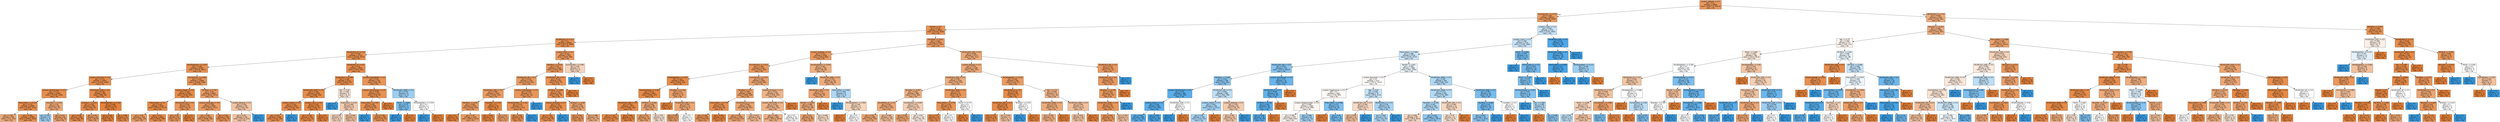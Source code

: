 digraph Tree {
node [shape=box, style="filled", color="black", fontname="helvetica"] ;
edge [fontname="helvetica"] ;
0 [label="Location_Walpole <= 0.5\ngini = 0.27\nsamples = 39896\nvalue = [33477.0, 6419.0]\nclass = No", fillcolor="#ea995f"] ;
1 [label="Humidity3pm <= 0.775\ngini = 0.265\nsamples = 38333\nvalue = [32295, 6038]\nclass = No", fillcolor="#ea995e"] ;
0 -> 1 [labeldistance=2.5, labelangle=45, headlabel="True"] ;
2 [label="Rainfall <= 0.0\ngini = 0.218\nsamples = 35581\nvalue = [31145, 4436]\nclass = No", fillcolor="#e99355"] ;
1 -> 2 ;
3 [label="WindDir3pm_N <= 0.5\ngini = 0.2\nsamples = 29042\nvalue = [25773, 3269]\nclass = No", fillcolor="#e89152"] ;
2 -> 3 ;
4 [label="WindDir3pm_W <= 0.5\ngini = 0.195\nsamples = 27121\nvalue = [24148, 2973]\nclass = No", fillcolor="#e89151"] ;
3 -> 4 ;
5 [label="WindSpeed3pm <= 0.207\ngini = 0.198\nsamples = 25287\nvalue = [22475, 2812]\nclass = No", fillcolor="#e89152"] ;
4 -> 5 ;
6 [label="Location_Richmond <= 0.5\ngini = 0.173\nsamples = 13621\nvalue = [12315, 1306]\nclass = No", fillcolor="#e88e4e"] ;
5 -> 6 ;
7 [label="Location_NorfolkIsland <= 0.5\ngini = 0.175\nsamples = 12967\nvalue = [11709, 1258]\nclass = No", fillcolor="#e88f4e"] ;
6 -> 7 ;
8 [label="Pressure3pm <= 0.514\ngini = 0.174\nsamples = 12899\nvalue = [11657, 1242]\nclass = No", fillcolor="#e88e4e"] ;
7 -> 8 ;
9 [label="gini = 0.363\nsamples = 935\nvalue = [712, 223]\nclass = No", fillcolor="#eda877"] ;
8 -> 9 ;
10 [label="gini = 0.156\nsamples = 11964\nvalue = [10945, 1019]\nclass = No", fillcolor="#e78d4b"] ;
8 -> 10 ;
11 [label="Cloud3pm <= 0.278\ngini = 0.36\nsamples = 68\nvalue = [52, 16]\nclass = No", fillcolor="#eda876"] ;
7 -> 11 ;
12 [label="gini = 0.444\nsamples = 6\nvalue = [2, 4]\nclass = Yes", fillcolor="#9ccef2"] ;
11 -> 12 ;
13 [label="gini = 0.312\nsamples = 62\nvalue = [50, 12]\nclass = No", fillcolor="#eb9f69"] ;
11 -> 13 ;
14 [label="WindGustDir_ENE <= 0.5\ngini = 0.136\nsamples = 654\nvalue = [606, 48]\nclass = No", fillcolor="#e78b49"] ;
6 -> 14 ;
15 [label="Cloud3pm <= 0.611\ngini = 0.153\nsamples = 550\nvalue = [504, 46]\nclass = No", fillcolor="#e78c4b"] ;
14 -> 15 ;
16 [label="gini = 0.139\nsamples = 504\nvalue = [466, 38]\nclass = No", fillcolor="#e78b49"] ;
15 -> 16 ;
17 [label="gini = 0.287\nsamples = 46\nvalue = [38, 8]\nclass = No", fillcolor="#ea9c63"] ;
15 -> 17 ;
18 [label="WindSpeed3pm <= 0.161\ngini = 0.038\nsamples = 104\nvalue = [102, 2]\nclass = No", fillcolor="#e6833d"] ;
14 -> 18 ;
19 [label="gini = 0.024\nsamples = 84\nvalue = [83, 1]\nclass = No", fillcolor="#e5833b"] ;
18 -> 19 ;
20 [label="gini = 0.095\nsamples = 20\nvalue = [19, 1]\nclass = No", fillcolor="#e68843"] ;
18 -> 20 ;
21 [label="Humidity3pm <= 0.495\ngini = 0.225\nsamples = 11666\nvalue = [10160, 1506]\nclass = No", fillcolor="#e99456"] ;
5 -> 21 ;
22 [label="Location_Hobart <= 0.5\ngini = 0.144\nsamples = 5581\nvalue = [5146, 435]\nclass = No", fillcolor="#e78c4a"] ;
21 -> 22 ;
23 [label="Pressure3pm <= 0.5\ngini = 0.143\nsamples = 5528\nvalue = [5101.0, 427.0]\nclass = No", fillcolor="#e78c4a"] ;
22 -> 23 ;
24 [label="gini = 0.29\nsamples = 726\nvalue = [598, 128]\nclass = No", fillcolor="#eb9c63"] ;
23 -> 24 ;
25 [label="gini = 0.117\nsamples = 4802\nvalue = [4503, 299]\nclass = No", fillcolor="#e78946"] ;
23 -> 25 ;
26 [label="WindGustDir_NE <= 0.5\ngini = 0.256\nsamples = 53\nvalue = [45, 8]\nclass = No", fillcolor="#ea975c"] ;
22 -> 26 ;
27 [label="gini = 0.26\nsamples = 52\nvalue = [44, 8]\nclass = No", fillcolor="#ea985d"] ;
26 -> 27 ;
28 [label="gini = 0.0\nsamples = 1\nvalue = [1, 0]\nclass = No", fillcolor="#e58139"] ;
26 -> 28 ;
29 [label="MinTemp <= 0.758\ngini = 0.29\nsamples = 6085\nvalue = [5014, 1071]\nclass = No", fillcolor="#eb9c63"] ;
21 -> 29 ;
30 [label="Location_GoldCoast <= 0.5\ngini = 0.284\nsamples = 5930\nvalue = [4913, 1017]\nclass = No", fillcolor="#ea9b62"] ;
29 -> 30 ;
31 [label="gini = 0.295\nsamples = 5224\nvalue = [4286, 938]\nclass = No", fillcolor="#eb9d64"] ;
30 -> 31 ;
32 [label="gini = 0.199\nsamples = 706\nvalue = [627, 79]\nclass = No", fillcolor="#e89152"] ;
30 -> 32 ;
33 [label="Location_Ballarat <= 0.5\ngini = 0.454\nsamples = 155\nvalue = [101, 54]\nclass = No", fillcolor="#f3c4a3"] ;
29 -> 33 ;
34 [label="gini = 0.451\nsamples = 154\nvalue = [101.0, 53.0]\nclass = No", fillcolor="#f3c3a1"] ;
33 -> 34 ;
35 [label="gini = 0.0\nsamples = 1\nvalue = [0, 1]\nclass = Yes", fillcolor="#399de5"] ;
33 -> 35 ;
36 [label="WindDir9am_N <= 0.5\ngini = 0.16\nsamples = 1834\nvalue = [1673, 161]\nclass = No", fillcolor="#e88d4c"] ;
4 -> 36 ;
37 [label="Evaporation <= 0.049\ngini = 0.148\nsamples = 1515\nvalue = [1393, 122]\nclass = No", fillcolor="#e78c4a"] ;
36 -> 37 ;
38 [label="WindGustDir_WSW <= 0.5\ngini = 0.144\nsamples = 1506\nvalue = [1388, 118]\nclass = No", fillcolor="#e78c4a"] ;
37 -> 38 ;
39 [label="Location_Hobart <= 0.5\ngini = 0.152\nsamples = 1267\nvalue = [1162, 105]\nclass = No", fillcolor="#e78c4b"] ;
38 -> 39 ;
40 [label="gini = 0.151\nsamples = 1266\nvalue = [1162, 104]\nclass = No", fillcolor="#e78c4b"] ;
39 -> 40 ;
41 [label="gini = 0.0\nsamples = 1\nvalue = [0, 1]\nclass = Yes", fillcolor="#399de5"] ;
39 -> 41 ;
42 [label="Location_Uluru <= 0.5\ngini = 0.103\nsamples = 239\nvalue = [226, 13]\nclass = No", fillcolor="#e68844"] ;
38 -> 42 ;
43 [label="gini = 0.105\nsamples = 235\nvalue = [222, 13]\nclass = No", fillcolor="#e78845"] ;
42 -> 43 ;
44 [label="gini = 0.0\nsamples = 4\nvalue = [4, 0]\nclass = No", fillcolor="#e58139"] ;
42 -> 44 ;
45 [label="Year <= 0.05\ngini = 0.494\nsamples = 9\nvalue = [5, 4]\nclass = No", fillcolor="#fae6d7"] ;
37 -> 45 ;
46 [label="gini = 0.0\nsamples = 1\nvalue = [0, 1]\nclass = Yes", fillcolor="#399de5"] ;
45 -> 46 ;
47 [label="Evaporation <= 0.05\ngini = 0.469\nsamples = 8\nvalue = [5, 3]\nclass = No", fillcolor="#f5cdb0"] ;
45 -> 47 ;
48 [label="gini = 0.48\nsamples = 5\nvalue = [3, 2]\nclass = No", fillcolor="#f6d5bd"] ;
47 -> 48 ;
49 [label="gini = 0.444\nsamples = 3\nvalue = [2, 1]\nclass = No", fillcolor="#f2c09c"] ;
47 -> 49 ;
50 [label="Location_PearceRAAF <= 0.5\ngini = 0.215\nsamples = 319\nvalue = [280, 39]\nclass = No", fillcolor="#e99355"] ;
36 -> 50 ;
51 [label="Location_SalmonGums <= 0.5\ngini = 0.199\nsamples = 313\nvalue = [278, 35]\nclass = No", fillcolor="#e89152"] ;
50 -> 51 ;
52 [label="Pressure9am <= 0.367\ngini = 0.201\nsamples = 309\nvalue = [274, 35]\nclass = No", fillcolor="#e89152"] ;
51 -> 52 ;
53 [label="gini = 0.0\nsamples = 1\nvalue = [0, 1]\nclass = Yes", fillcolor="#399de5"] ;
52 -> 53 ;
54 [label="gini = 0.196\nsamples = 308\nvalue = [274, 34]\nclass = No", fillcolor="#e89152"] ;
52 -> 54 ;
55 [label="gini = 0.0\nsamples = 4\nvalue = [4, 0]\nclass = No", fillcolor="#e58139"] ;
51 -> 55 ;
56 [label="WindGustDir_WNW <= 0.5\ngini = 0.444\nsamples = 6\nvalue = [2, 4]\nclass = Yes", fillcolor="#9ccef2"] ;
50 -> 56 ;
57 [label="Month <= 0.864\ngini = 0.375\nsamples = 4\nvalue = [1, 3]\nclass = Yes", fillcolor="#7bbeee"] ;
56 -> 57 ;
58 [label="gini = 0.0\nsamples = 3\nvalue = [0, 3]\nclass = Yes", fillcolor="#399de5"] ;
57 -> 58 ;
59 [label="gini = 0.0\nsamples = 1\nvalue = [1, 0]\nclass = No", fillcolor="#e58139"] ;
57 -> 59 ;
60 [label="WindSpeed3pm <= 0.253\ngini = 0.5\nsamples = 2\nvalue = [1, 1]\nclass = No", fillcolor="#ffffff"] ;
56 -> 60 ;
61 [label="gini = 0.0\nsamples = 1\nvalue = [0, 1]\nclass = Yes", fillcolor="#399de5"] ;
60 -> 61 ;
62 [label="gini = 0.0\nsamples = 1\nvalue = [1, 0]\nclass = No", fillcolor="#e58139"] ;
60 -> 62 ;
63 [label="Location_Perth <= 0.5\ngini = 0.261\nsamples = 1921\nvalue = [1625, 296]\nclass = No", fillcolor="#ea985d"] ;
3 -> 63 ;
64 [label="MaxTemp <= 0.613\ngini = 0.26\nsamples = 1916\nvalue = [1622, 294]\nclass = No", fillcolor="#ea985d"] ;
63 -> 64 ;
65 [label="WindGustDir_NE <= 0.5\ngini = 0.279\nsamples = 1325\nvalue = [1103, 222]\nclass = No", fillcolor="#ea9a61"] ;
64 -> 65 ;
66 [label="WindDir9am_SSE <= 0.5\ngini = 0.281\nsamples = 1253\nvalue = [1041, 212]\nclass = No", fillcolor="#ea9b61"] ;
65 -> 66 ;
67 [label="MaxTemp <= 0.292\ngini = 0.286\nsamples = 1215\nvalue = [1005, 210]\nclass = No", fillcolor="#ea9b62"] ;
66 -> 67 ;
68 [label="gini = 0.0\nsamples = 21\nvalue = [21, 0]\nclass = No", fillcolor="#e58139"] ;
67 -> 68 ;
69 [label="gini = 0.29\nsamples = 1194\nvalue = [984.0, 210.0]\nclass = No", fillcolor="#eb9c63"] ;
67 -> 69 ;
70 [label="Cloud3pm <= 0.722\ngini = 0.1\nsamples = 38\nvalue = [36, 2]\nclass = No", fillcolor="#e68844"] ;
66 -> 70 ;
71 [label="gini = 0.059\nsamples = 33\nvalue = [32, 1]\nclass = No", fillcolor="#e6853f"] ;
70 -> 71 ;
72 [label="gini = 0.32\nsamples = 5\nvalue = [4, 1]\nclass = No", fillcolor="#eca06a"] ;
70 -> 72 ;
73 [label="Location_CoffsHarbour <= 0.5\ngini = 0.239\nsamples = 72\nvalue = [62, 10]\nclass = No", fillcolor="#e99559"] ;
65 -> 73 ;
74 [label="WindSpeed9am <= 0.162\ngini = 0.221\nsamples = 71\nvalue = [62.0, 9.0]\nclass = No", fillcolor="#e99356"] ;
73 -> 74 ;
75 [label="gini = 0.182\nsamples = 69\nvalue = [62, 7]\nclass = No", fillcolor="#e88f4f"] ;
74 -> 75 ;
76 [label="gini = 0.0\nsamples = 2\nvalue = [0, 2]\nclass = Yes", fillcolor="#399de5"] ;
74 -> 76 ;
77 [label="gini = 0.0\nsamples = 1\nvalue = [0, 1]\nclass = Yes", fillcolor="#399de5"] ;
73 -> 77 ;
78 [label="WindDir9am_SW <= 0.5\ngini = 0.214\nsamples = 591\nvalue = [519, 72]\nclass = No", fillcolor="#e99254"] ;
64 -> 78 ;
79 [label="MinTemp <= 0.669\ngini = 0.217\nsamples = 581\nvalue = [509, 72]\nclass = No", fillcolor="#e99355"] ;
78 -> 79 ;
80 [label="Location_Brisbane <= 0.5\ngini = 0.167\nsamples = 436\nvalue = [396, 40]\nclass = No", fillcolor="#e88e4d"] ;
79 -> 80 ;
81 [label="gini = 0.163\nsamples = 435\nvalue = [396, 39]\nclass = No", fillcolor="#e88d4c"] ;
80 -> 81 ;
82 [label="gini = 0.0\nsamples = 1\nvalue = [0, 1]\nclass = Yes", fillcolor="#399de5"] ;
80 -> 82 ;
83 [label="Temp3pm <= 0.68\ngini = 0.344\nsamples = 145\nvalue = [113, 32]\nclass = No", fillcolor="#eca571"] ;
79 -> 83 ;
84 [label="gini = 0.252\nsamples = 54\nvalue = [46, 8]\nclass = No", fillcolor="#ea975b"] ;
83 -> 84 ;
85 [label="gini = 0.388\nsamples = 91\nvalue = [67, 24]\nclass = No", fillcolor="#eeae80"] ;
83 -> 85 ;
86 [label="gini = 0.0\nsamples = 10\nvalue = [10, 0]\nclass = No", fillcolor="#e58139"] ;
78 -> 86 ;
87 [label="Humidity9am <= 0.495\ngini = 0.48\nsamples = 5\nvalue = [3, 2]\nclass = No", fillcolor="#f6d5bd"] ;
63 -> 87 ;
88 [label="gini = 0.0\nsamples = 2\nvalue = [0, 2]\nclass = Yes", fillcolor="#399de5"] ;
87 -> 88 ;
89 [label="gini = 0.0\nsamples = 3\nvalue = [3, 0]\nclass = No", fillcolor="#e58139"] ;
87 -> 89 ;
90 [label="Cloud3pm <= 0.611\ngini = 0.293\nsamples = 6539\nvalue = [5372, 1167]\nclass = No", fillcolor="#eb9c64"] ;
2 -> 90 ;
91 [label="Location_Adelaide <= 0.5\ngini = 0.272\nsamples = 5266\nvalue = [4410, 856]\nclass = No", fillcolor="#ea995f"] ;
90 -> 91 ;
92 [label="Humidity3pm <= 0.515\ngini = 0.269\nsamples = 5131\nvalue = [4311, 820]\nclass = No", fillcolor="#ea995f"] ;
91 -> 92 ;
93 [label="WindSpeed3pm <= 0.437\ngini = 0.142\nsamples = 2076\nvalue = [1916, 160]\nclass = No", fillcolor="#e78c4a"] ;
92 -> 93 ;
94 [label="WindGustSpeed <= 0.403\ngini = 0.141\nsamples = 2061\nvalue = [1904, 157]\nclass = No", fillcolor="#e78b49"] ;
93 -> 94 ;
95 [label="WindDir3pm_SSE <= 0.5\ngini = 0.128\nsamples = 1972\nvalue = [1836, 136]\nclass = No", fillcolor="#e78a48"] ;
94 -> 95 ;
96 [label="gini = 0.134\nsamples = 1843\nvalue = [1710, 133]\nclass = No", fillcolor="#e78b48"] ;
95 -> 96 ;
97 [label="gini = 0.045\nsamples = 129\nvalue = [126, 3]\nclass = No", fillcolor="#e6843e"] ;
95 -> 97 ;
98 [label="MinTemp <= 0.583\ngini = 0.361\nsamples = 89\nvalue = [68, 21]\nclass = No", fillcolor="#eda876"] ;
94 -> 98 ;
99 [label="gini = 0.32\nsamples = 75\nvalue = [60, 15]\nclass = No", fillcolor="#eca06a"] ;
98 -> 99 ;
100 [label="gini = 0.49\nsamples = 14\nvalue = [8, 6]\nclass = No", fillcolor="#f8e0ce"] ;
98 -> 100 ;
101 [label="Cloud3pm <= 0.444\ngini = 0.32\nsamples = 15\nvalue = [12, 3]\nclass = No", fillcolor="#eca06a"] ;
93 -> 101 ;
102 [label="gini = 0.0\nsamples = 2\nvalue = [2, 0]\nclass = No", fillcolor="#e58139"] ;
101 -> 102 ;
103 [label="WindDir3pm_NW <= 0.5\ngini = 0.355\nsamples = 13\nvalue = [10, 3]\nclass = No", fillcolor="#eda774"] ;
101 -> 103 ;
104 [label="gini = 0.298\nsamples = 11\nvalue = [9, 2]\nclass = No", fillcolor="#eb9d65"] ;
103 -> 104 ;
105 [label="gini = 0.5\nsamples = 2\nvalue = [1, 1]\nclass = No", fillcolor="#ffffff"] ;
103 -> 105 ;
106 [label="Humidity3pm <= 0.675\ngini = 0.339\nsamples = 3055\nvalue = [2395, 660]\nclass = No", fillcolor="#eca470"] ;
92 -> 106 ;
107 [label="Temp9am <= 0.4\ngini = 0.309\nsamples = 2286\nvalue = [1850, 436]\nclass = No", fillcolor="#eb9f68"] ;
106 -> 107 ;
108 [label="Pressure9am <= 0.778\ngini = 0.205\nsamples = 726\nvalue = [642, 84]\nclass = No", fillcolor="#e89153"] ;
107 -> 108 ;
109 [label="gini = 0.236\nsamples = 584\nvalue = [504, 80]\nclass = No", fillcolor="#e99558"] ;
108 -> 109 ;
110 [label="gini = 0.055\nsamples = 142\nvalue = [138, 4]\nclass = No", fillcolor="#e6853f"] ;
108 -> 110 ;
111 [label="WindDir9am_N <= 0.5\ngini = 0.349\nsamples = 1560\nvalue = [1208, 352]\nclass = No", fillcolor="#eda673"] ;
107 -> 111 ;
112 [label="gini = 0.331\nsamples = 1308\nvalue = [1034, 274]\nclass = No", fillcolor="#eca26d"] ;
111 -> 112 ;
113 [label="gini = 0.427\nsamples = 252\nvalue = [174, 78]\nclass = No", fillcolor="#f1b992"] ;
111 -> 113 ;
114 [label="Location_Brisbane <= 0.5\ngini = 0.413\nsamples = 769\nvalue = [545, 224]\nclass = No", fillcolor="#f0b58a"] ;
106 -> 114 ;
115 [label="Location_Witchcliffe <= 0.5\ngini = 0.413\nsamples = 768\nvalue = [544, 224]\nclass = No", fillcolor="#f0b58b"] ;
114 -> 115 ;
116 [label="gini = 0.392\nsamples = 690\nvalue = [505.0, 185.0]\nclass = No", fillcolor="#efaf82"] ;
115 -> 116 ;
117 [label="gini = 0.5\nsamples = 78\nvalue = [39, 39]\nclass = No", fillcolor="#ffffff"] ;
115 -> 117 ;
118 [label="gini = 0.0\nsamples = 1\nvalue = [1, 0]\nclass = No", fillcolor="#e58139"] ;
114 -> 118 ;
119 [label="WindSpeed3pm <= 0.034\ngini = 0.391\nsamples = 135\nvalue = [99, 36]\nclass = No", fillcolor="#eeaf81"] ;
91 -> 119 ;
120 [label="gini = 0.0\nsamples = 3\nvalue = [0, 3]\nclass = Yes", fillcolor="#399de5"] ;
119 -> 120 ;
121 [label="WindDir3pm_NNE <= 0.5\ngini = 0.375\nsamples = 132\nvalue = [99, 33]\nclass = No", fillcolor="#eeab7b"] ;
119 -> 121 ;
122 [label="WindDir3pm_SSE <= 0.5\ngini = 0.35\nsamples = 124\nvalue = [96, 28]\nclass = No", fillcolor="#eda673"] ;
121 -> 122 ;
123 [label="Rainfall <= 0.003\ngini = 0.368\nsamples = 115\nvalue = [87, 28]\nclass = No", fillcolor="#edaa79"] ;
122 -> 123 ;
124 [label="gini = 0.33\nsamples = 96\nvalue = [76, 20]\nclass = No", fillcolor="#eca26d"] ;
123 -> 124 ;
125 [label="gini = 0.488\nsamples = 19\nvalue = [11, 8]\nclass = No", fillcolor="#f8ddc9"] ;
123 -> 125 ;
126 [label="gini = 0.0\nsamples = 9\nvalue = [9, 0]\nclass = No", fillcolor="#e58139"] ;
122 -> 126 ;
127 [label="Pressure9am <= 0.642\ngini = 0.469\nsamples = 8\nvalue = [3, 5]\nclass = Yes", fillcolor="#b0d8f5"] ;
121 -> 127 ;
128 [label="gini = 0.0\nsamples = 3\nvalue = [0, 3]\nclass = Yes", fillcolor="#399de5"] ;
127 -> 128 ;
129 [label="WindSpeed3pm <= 0.063\ngini = 0.48\nsamples = 5\nvalue = [3, 2]\nclass = No", fillcolor="#f6d5bd"] ;
127 -> 129 ;
130 [label="gini = 0.0\nsamples = 1\nvalue = [1, 0]\nclass = No", fillcolor="#e58139"] ;
129 -> 130 ;
131 [label="gini = 0.5\nsamples = 4\nvalue = [2, 2]\nclass = No", fillcolor="#ffffff"] ;
129 -> 131 ;
132 [label="WindGustDir_SSE <= 0.5\ngini = 0.369\nsamples = 1273\nvalue = [962, 311]\nclass = No", fillcolor="#edaa79"] ;
90 -> 132 ;
133 [label="Location_Ballarat <= 0.5\ngini = 0.375\nsamples = 1189\nvalue = [892, 297]\nclass = No", fillcolor="#eeab7b"] ;
132 -> 133 ;
134 [label="WindDir9am_ESE <= 0.5\ngini = 0.387\nsamples = 1029\nvalue = [759, 270]\nclass = No", fillcolor="#eeae7f"] ;
133 -> 134 ;
135 [label="Temp9am <= 0.607\ngini = 0.392\nsamples = 988\nvalue = [724, 264]\nclass = No", fillcolor="#eeaf81"] ;
134 -> 135 ;
136 [label="WindDir9am_N <= 0.5\ngini = 0.367\nsamples = 814\nvalue = [617, 197]\nclass = No", fillcolor="#eda978"] ;
135 -> 136 ;
137 [label="gini = 0.35\nsamples = 680\nvalue = [526, 154]\nclass = No", fillcolor="#eda673"] ;
136 -> 137 ;
138 [label="gini = 0.436\nsamples = 134\nvalue = [91, 43]\nclass = No", fillcolor="#f1bd97"] ;
136 -> 138 ;
139 [label="Humidity3pm <= 0.555\ngini = 0.474\nsamples = 174\nvalue = [107, 67]\nclass = No", fillcolor="#f5d0b5"] ;
135 -> 139 ;
140 [label="gini = 0.341\nsamples = 55\nvalue = [43, 12]\nclass = No", fillcolor="#eca470"] ;
139 -> 140 ;
141 [label="gini = 0.497\nsamples = 119\nvalue = [64, 55]\nclass = No", fillcolor="#fbede3"] ;
139 -> 141 ;
142 [label="WindDir3pm_WSW <= 0.5\ngini = 0.25\nsamples = 41\nvalue = [35, 6]\nclass = No", fillcolor="#e9975b"] ;
134 -> 142 ;
143 [label="Pressure9am <= 0.778\ngini = 0.224\nsamples = 39\nvalue = [34, 5]\nclass = No", fillcolor="#e99456"] ;
142 -> 143 ;
144 [label="gini = 0.157\nsamples = 35\nvalue = [32, 3]\nclass = No", fillcolor="#e78d4c"] ;
143 -> 144 ;
145 [label="gini = 0.5\nsamples = 4\nvalue = [2, 2]\nclass = No", fillcolor="#ffffff"] ;
143 -> 145 ;
146 [label="Month <= 0.773\ngini = 0.5\nsamples = 2\nvalue = [1, 1]\nclass = No", fillcolor="#ffffff"] ;
142 -> 146 ;
147 [label="gini = 0.0\nsamples = 1\nvalue = [1, 0]\nclass = No", fillcolor="#e58139"] ;
146 -> 147 ;
148 [label="gini = 0.0\nsamples = 1\nvalue = [0, 1]\nclass = Yes", fillcolor="#399de5"] ;
146 -> 148 ;
149 [label="WindSpeed3pm <= 0.241\ngini = 0.281\nsamples = 160\nvalue = [133, 27]\nclass = No", fillcolor="#ea9b61"] ;
133 -> 149 ;
150 [label="WindDir9am_E <= 0.5\ngini = 0.145\nsamples = 89\nvalue = [82, 7]\nclass = No", fillcolor="#e78c4a"] ;
149 -> 150 ;
151 [label="WindDir3pm_SSE <= 0.5\ngini = 0.128\nsamples = 87\nvalue = [81, 6]\nclass = No", fillcolor="#e78a48"] ;
150 -> 151 ;
152 [label="gini = 0.112\nsamples = 84\nvalue = [79, 5]\nclass = No", fillcolor="#e78946"] ;
151 -> 152 ;
153 [label="gini = 0.444\nsamples = 3\nvalue = [2, 1]\nclass = No", fillcolor="#f2c09c"] ;
151 -> 153 ;
154 [label="Temp3pm <= 0.331\ngini = 0.5\nsamples = 2\nvalue = [1, 1]\nclass = No", fillcolor="#ffffff"] ;
150 -> 154 ;
155 [label="gini = 0.0\nsamples = 1\nvalue = [0, 1]\nclass = Yes", fillcolor="#399de5"] ;
154 -> 155 ;
156 [label="gini = 0.0\nsamples = 1\nvalue = [1, 0]\nclass = No", fillcolor="#e58139"] ;
154 -> 156 ;
157 [label="Year <= 0.75\ngini = 0.405\nsamples = 71\nvalue = [51, 20]\nclass = No", fillcolor="#efb287"] ;
149 -> 157 ;
158 [label="WindDir9am_WSW <= 0.5\ngini = 0.375\nsamples = 44\nvalue = [33, 11]\nclass = No", fillcolor="#eeab7b"] ;
157 -> 158 ;
159 [label="gini = 0.393\nsamples = 41\nvalue = [30, 11]\nclass = No", fillcolor="#efaf82"] ;
158 -> 159 ;
160 [label="gini = 0.0\nsamples = 3\nvalue = [3, 0]\nclass = No", fillcolor="#e58139"] ;
158 -> 160 ;
161 [label="WindDir3pm_NNE <= 0.5\ngini = 0.444\nsamples = 27\nvalue = [18, 9]\nclass = No", fillcolor="#f2c09c"] ;
157 -> 161 ;
162 [label="gini = 0.453\nsamples = 26\nvalue = [17, 9]\nclass = No", fillcolor="#f3c4a2"] ;
161 -> 162 ;
163 [label="gini = 0.0\nsamples = 1\nvalue = [1, 0]\nclass = No", fillcolor="#e58139"] ;
161 -> 163 ;
164 [label="WindDir3pm_NE <= 0.5\ngini = 0.278\nsamples = 84\nvalue = [70, 14]\nclass = No", fillcolor="#ea9a61"] ;
132 -> 164 ;
165 [label="WindDir9am_W <= 0.5\ngini = 0.264\nsamples = 83\nvalue = [70, 13]\nclass = No", fillcolor="#ea985e"] ;
164 -> 165 ;
166 [label="Temp3pm <= 0.709\ngini = 0.267\nsamples = 82\nvalue = [69, 13]\nclass = No", fillcolor="#ea995e"] ;
165 -> 166 ;
167 [label="WindDir9am_WSW <= 0.5\ngini = 0.252\nsamples = 81\nvalue = [69, 12]\nclass = No", fillcolor="#ea975b"] ;
166 -> 167 ;
168 [label="gini = 0.242\nsamples = 78\nvalue = [67, 11]\nclass = No", fillcolor="#e9965a"] ;
167 -> 168 ;
169 [label="gini = 0.444\nsamples = 3\nvalue = [2, 1]\nclass = No", fillcolor="#f2c09c"] ;
167 -> 169 ;
170 [label="gini = 0.0\nsamples = 1\nvalue = [0, 1]\nclass = Yes", fillcolor="#399de5"] ;
166 -> 170 ;
171 [label="gini = 0.0\nsamples = 1\nvalue = [1, 0]\nclass = No", fillcolor="#e58139"] ;
165 -> 171 ;
172 [label="gini = 0.0\nsamples = 1\nvalue = [0, 1]\nclass = Yes", fillcolor="#399de5"] ;
164 -> 172 ;
173 [label="Location_Cobar <= 0.5\ngini = 0.487\nsamples = 2752\nvalue = [1150, 1602]\nclass = Yes", fillcolor="#c7e3f8"] ;
1 -> 173 ;
174 [label="Location_Cairns <= 0.5\ngini = 0.487\nsamples = 2732\nvalue = [1148, 1584]\nclass = Yes", fillcolor="#c8e4f8"] ;
173 -> 174 ;
175 [label="Pressure3pm <= 0.569\ngini = 0.488\nsamples = 2718\nvalue = [1145, 1573]\nclass = Yes", fillcolor="#c9e4f8"] ;
174 -> 175 ;
176 [label="WindGustDir_NW <= 0.5\ngini = 0.407\nsamples = 753\nvalue = [214.0, 539.0]\nclass = Yes", fillcolor="#88c4ef"] ;
175 -> 176 ;
177 [label="MaxTemp <= 0.489\ngini = 0.412\nsamples = 706\nvalue = [205, 501]\nclass = Yes", fillcolor="#8ac5f0"] ;
176 -> 177 ;
178 [label="Location_NorfolkIsland <= 0.5\ngini = 0.25\nsamples = 308\nvalue = [45, 263]\nclass = Yes", fillcolor="#5baee9"] ;
177 -> 178 ;
179 [label="Location_Albury <= 0.5\ngini = 0.246\nsamples = 306\nvalue = [44, 262]\nclass = Yes", fillcolor="#5aade9"] ;
178 -> 179 ;
180 [label="gini = 0.252\nsamples = 284\nvalue = [42, 242]\nclass = Yes", fillcolor="#5baeea"] ;
179 -> 180 ;
181 [label="gini = 0.165\nsamples = 22\nvalue = [2, 20]\nclass = Yes", fillcolor="#4da7e8"] ;
179 -> 181 ;
182 [label="WindDir9am_SSW <= 0.5\ngini = 0.5\nsamples = 2\nvalue = [1, 1]\nclass = No", fillcolor="#ffffff"] ;
178 -> 182 ;
183 [label="gini = 0.0\nsamples = 1\nvalue = [0, 1]\nclass = Yes", fillcolor="#399de5"] ;
182 -> 183 ;
184 [label="gini = 0.0\nsamples = 1\nvalue = [1, 0]\nclass = No", fillcolor="#e58139"] ;
182 -> 184 ;
185 [label="WindDir3pm_NE <= 0.5\ngini = 0.481\nsamples = 398\nvalue = [160, 238]\nclass = Yes", fillcolor="#bedff6"] ;
177 -> 185 ;
186 [label="Location_Hobart <= 0.5\ngini = 0.461\nsamples = 336\nvalue = [121.0, 215.0]\nclass = Yes", fillcolor="#a8d4f4"] ;
185 -> 186 ;
187 [label="gini = 0.46\nsamples = 335\nvalue = [120, 215]\nclass = Yes", fillcolor="#a8d4f4"] ;
186 -> 187 ;
188 [label="gini = 0.0\nsamples = 1\nvalue = [1, 0]\nclass = No", fillcolor="#e58139"] ;
186 -> 188 ;
189 [label="Location_Adelaide <= 0.5\ngini = 0.467\nsamples = 62\nvalue = [39, 23]\nclass = No", fillcolor="#f4cbae"] ;
185 -> 189 ;
190 [label="gini = 0.461\nsamples = 61\nvalue = [39, 22]\nclass = No", fillcolor="#f4c8a9"] ;
189 -> 190 ;
191 [label="gini = 0.0\nsamples = 1\nvalue = [0, 1]\nclass = Yes", fillcolor="#399de5"] ;
189 -> 191 ;
192 [label="Location_PerthAirport <= 0.5\ngini = 0.31\nsamples = 47\nvalue = [9, 38]\nclass = Yes", fillcolor="#68b4eb"] ;
176 -> 192 ;
193 [label="WindDir9am_E <= 0.5\ngini = 0.287\nsamples = 46\nvalue = [8, 38]\nclass = Yes", fillcolor="#63b2ea"] ;
192 -> 193 ;
194 [label="MinTemp <= 0.756\ngini = 0.263\nsamples = 45\nvalue = [7, 38]\nclass = Yes", fillcolor="#5dafea"] ;
193 -> 194 ;
195 [label="gini = 0.236\nsamples = 44\nvalue = [6, 38]\nclass = Yes", fillcolor="#58ace9"] ;
194 -> 195 ;
196 [label="gini = 0.0\nsamples = 1\nvalue = [1, 0]\nclass = No", fillcolor="#e58139"] ;
194 -> 196 ;
197 [label="gini = 0.0\nsamples = 1\nvalue = [1, 0]\nclass = No", fillcolor="#e58139"] ;
193 -> 197 ;
198 [label="gini = 0.0\nsamples = 1\nvalue = [1, 0]\nclass = No", fillcolor="#e58139"] ;
192 -> 198 ;
199 [label="Rainfall <= 0.001\ngini = 0.499\nsamples = 1965\nvalue = [931, 1034]\nclass = Yes", fillcolor="#ebf5fc"] ;
175 -> 199 ;
200 [label="Location_Newcastle <= 0.5\ngini = 0.5\nsamples = 1471\nvalue = [747.0, 724.0]\nclass = No", fillcolor="#fefbf9"] ;
199 -> 200 ;
201 [label="Location_Tuggeranong <= 0.5\ngini = 0.5\nsamples = 1401\nvalue = [718, 683]\nclass = No", fillcolor="#fef9f5"] ;
200 -> 201 ;
202 [label="Location_BadgerysCreek <= 0.5\ngini = 0.499\nsamples = 1369\nvalue = [710, 659]\nclass = No", fillcolor="#fdf6f1"] ;
201 -> 202 ;
203 [label="gini = 0.499\nsamples = 1307\nvalue = [689, 618]\nclass = No", fillcolor="#fcf2eb"] ;
202 -> 203 ;
204 [label="gini = 0.448\nsamples = 62\nvalue = [21, 41]\nclass = Yes", fillcolor="#9ecff2"] ;
202 -> 204 ;
205 [label="Pressure9am <= 0.598\ngini = 0.375\nsamples = 32\nvalue = [8, 24]\nclass = Yes", fillcolor="#7bbeee"] ;
201 -> 205 ;
206 [label="gini = 0.0\nsamples = 1\nvalue = [1, 0]\nclass = No", fillcolor="#e58139"] ;
205 -> 206 ;
207 [label="gini = 0.35\nsamples = 31\nvalue = [7, 24]\nclass = Yes", fillcolor="#73baed"] ;
205 -> 207 ;
208 [label="Year <= 0.25\ngini = 0.485\nsamples = 70\nvalue = [29.0, 41.0]\nclass = Yes", fillcolor="#c5e2f7"] ;
200 -> 208 ;
209 [label="WindDir3pm_SW <= 0.5\ngini = 0.484\nsamples = 17\nvalue = [10, 7]\nclass = No", fillcolor="#f7d9c4"] ;
208 -> 209 ;
210 [label="gini = 0.444\nsamples = 15\nvalue = [10, 5]\nclass = No", fillcolor="#f2c09c"] ;
209 -> 210 ;
211 [label="gini = 0.0\nsamples = 2\nvalue = [0, 2]\nclass = Yes", fillcolor="#399de5"] ;
209 -> 211 ;
212 [label="WindDir9am_S <= 0.5\ngini = 0.46\nsamples = 53\nvalue = [19, 34]\nclass = Yes", fillcolor="#a8d4f4"] ;
208 -> 212 ;
213 [label="gini = 0.464\nsamples = 52\nvalue = [19, 33]\nclass = Yes", fillcolor="#abd5f4"] ;
212 -> 213 ;
214 [label="gini = 0.0\nsamples = 1\nvalue = [0, 1]\nclass = Yes", fillcolor="#399de5"] ;
212 -> 214 ;
215 [label="WindDir9am_WNW <= 0.5\ngini = 0.467\nsamples = 494\nvalue = [184, 310]\nclass = Yes", fillcolor="#afd7f4"] ;
199 -> 215 ;
216 [label="WindDir3pm_WNW <= 0.5\ngini = 0.472\nsamples = 461\nvalue = [176, 285]\nclass = Yes", fillcolor="#b3daf5"] ;
215 -> 216 ;
217 [label="Temp9am <= 0.336\ngini = 0.467\nsamples = 439\nvalue = [163, 276]\nclass = Yes", fillcolor="#aed7f4"] ;
216 -> 217 ;
218 [label="gini = 0.482\nsamples = 99\nvalue = [59.0, 40.0]\nclass = No", fillcolor="#f7d6bf"] ;
217 -> 218 ;
219 [label="gini = 0.425\nsamples = 340\nvalue = [104.0, 236.0]\nclass = Yes", fillcolor="#90c8f0"] ;
217 -> 219 ;
220 [label="WindGustDir_NW <= 0.5\ngini = 0.483\nsamples = 22\nvalue = [13, 9]\nclass = No", fillcolor="#f7d8c2"] ;
216 -> 220 ;
221 [label="gini = 0.49\nsamples = 21\nvalue = [12, 9]\nclass = No", fillcolor="#f8e0ce"] ;
220 -> 221 ;
222 [label="gini = 0.0\nsamples = 1\nvalue = [1, 0]\nclass = No", fillcolor="#e58139"] ;
220 -> 222 ;
223 [label="WindDir3pm_NNE <= 0.5\ngini = 0.367\nsamples = 33\nvalue = [8, 25]\nclass = Yes", fillcolor="#78bced"] ;
215 -> 223 ;
224 [label="MaxTemp <= 0.468\ngini = 0.35\nsamples = 31\nvalue = [7, 24]\nclass = Yes", fillcolor="#73baed"] ;
223 -> 224 ;
225 [label="gini = 0.403\nsamples = 25\nvalue = [7.0, 18.0]\nclass = Yes", fillcolor="#86c3ef"] ;
224 -> 225 ;
226 [label="gini = 0.0\nsamples = 6\nvalue = [0, 6]\nclass = Yes", fillcolor="#399de5"] ;
224 -> 226 ;
227 [label="Cloud9am <= 0.5\ngini = 0.5\nsamples = 2\nvalue = [1, 1]\nclass = No", fillcolor="#ffffff"] ;
223 -> 227 ;
228 [label="gini = 0.0\nsamples = 1\nvalue = [1, 0]\nclass = No", fillcolor="#e58139"] ;
227 -> 228 ;
229 [label="gini = 0.0\nsamples = 1\nvalue = [0, 1]\nclass = Yes", fillcolor="#399de5"] ;
227 -> 229 ;
230 [label="Month <= 0.045\ngini = 0.337\nsamples = 14\nvalue = [3, 11]\nclass = Yes", fillcolor="#6fb8ec"] ;
174 -> 230 ;
231 [label="gini = 0.0\nsamples = 1\nvalue = [0, 1]\nclass = Yes", fillcolor="#399de5"] ;
230 -> 231 ;
232 [label="WindGustDir_E <= 0.5\ngini = 0.355\nsamples = 13\nvalue = [3, 10]\nclass = Yes", fillcolor="#74baed"] ;
230 -> 232 ;
233 [label="Month <= 0.545\ngini = 0.375\nsamples = 12\nvalue = [3, 9]\nclass = Yes", fillcolor="#7bbeee"] ;
232 -> 233 ;
234 [label="WindGustSpeed <= 0.233\ngini = 0.397\nsamples = 11\nvalue = [3, 8]\nclass = Yes", fillcolor="#83c2ef"] ;
233 -> 234 ;
235 [label="gini = 0.0\nsamples = 3\nvalue = [0, 3]\nclass = Yes", fillcolor="#399de5"] ;
234 -> 235 ;
236 [label="Day <= 0.083\ngini = 0.469\nsamples = 8\nvalue = [3, 5]\nclass = Yes", fillcolor="#b0d8f5"] ;
234 -> 236 ;
237 [label="gini = 0.0\nsamples = 1\nvalue = [1, 0]\nclass = No", fillcolor="#e58139"] ;
236 -> 237 ;
238 [label="gini = 0.408\nsamples = 7\nvalue = [2, 5]\nclass = Yes", fillcolor="#88c4ef"] ;
236 -> 238 ;
239 [label="gini = 0.0\nsamples = 1\nvalue = [0, 1]\nclass = Yes", fillcolor="#399de5"] ;
233 -> 239 ;
240 [label="gini = 0.0\nsamples = 1\nvalue = [0, 1]\nclass = Yes", fillcolor="#399de5"] ;
232 -> 240 ;
241 [label="WindDir9am_ESE <= 0.5\ngini = 0.18\nsamples = 20\nvalue = [2, 18]\nclass = Yes", fillcolor="#4fa8e8"] ;
173 -> 241 ;
242 [label="WindGustDir_ENE <= 0.5\ngini = 0.198\nsamples = 18\nvalue = [2, 16]\nclass = Yes", fillcolor="#52a9e8"] ;
241 -> 242 ;
243 [label="Pressure9am <= 0.445\ngini = 0.124\nsamples = 15\nvalue = [1, 14]\nclass = Yes", fillcolor="#47a4e7"] ;
242 -> 243 ;
244 [label="gini = 0.0\nsamples = 1\nvalue = [1, 0]\nclass = No", fillcolor="#e58139"] ;
243 -> 244 ;
245 [label="gini = 0.0\nsamples = 14\nvalue = [0, 14]\nclass = Yes", fillcolor="#399de5"] ;
243 -> 245 ;
246 [label="WindSpeed9am <= 0.112\ngini = 0.444\nsamples = 3\nvalue = [1, 2]\nclass = Yes", fillcolor="#9ccef2"] ;
242 -> 246 ;
247 [label="gini = 0.0\nsamples = 2\nvalue = [0, 2]\nclass = Yes", fillcolor="#399de5"] ;
246 -> 247 ;
248 [label="gini = 0.0\nsamples = 1\nvalue = [1, 0]\nclass = No", fillcolor="#e58139"] ;
246 -> 248 ;
249 [label="gini = 0.0\nsamples = 2\nvalue = [0, 2]\nclass = Yes", fillcolor="#399de5"] ;
241 -> 249 ;
250 [label="WindDir3pm_S <= 0.5\ngini = 0.369\nsamples = 1563\nvalue = [1182, 381]\nclass = No", fillcolor="#edaa79"] ;
0 -> 250 [labeldistance=2.5, labelangle=-45, headlabel="False"] ;
251 [label="Temp3pm <= 0.423\ngini = 0.386\nsamples = 1384\nvalue = [1023, 361]\nclass = No", fillcolor="#eead7f"] ;
250 -> 251 ;
252 [label="Year <= 0.75\ngini = 0.499\nsamples = 277\nvalue = [145, 132]\nclass = No", fillcolor="#fdf4ed"] ;
251 -> 252 ;
253 [label="Month <= 0.682\ngini = 0.495\nsamples = 186\nvalue = [102.0, 84.0]\nclass = No", fillcolor="#fae9dc"] ;
252 -> 253 ;
254 [label="WindSpeed3pm <= 0.184\ngini = 0.5\nsamples = 125\nvalue = [62, 63]\nclass = Yes", fillcolor="#fcfdff"] ;
253 -> 254 ;
255 [label="WindDir3pm_N <= 0.5\ngini = 0.455\nsamples = 77\nvalue = [50, 27]\nclass = No", fillcolor="#f3c5a4"] ;
254 -> 255 ;
256 [label="WindDir9am_N <= 0.5\ngini = 0.448\nsamples = 71\nvalue = [47, 24]\nclass = No", fillcolor="#f2c19e"] ;
255 -> 256 ;
257 [label="Month <= 0.409\ngini = 0.477\nsamples = 51\nvalue = [31.0, 20.0]\nclass = No", fillcolor="#f6d2b9"] ;
256 -> 257 ;
258 [label="gini = 0.48\nsamples = 10\nvalue = [4, 6]\nclass = Yes", fillcolor="#bddef6"] ;
257 -> 258 ;
259 [label="gini = 0.45\nsamples = 41\nvalue = [27.0, 14.0]\nclass = No", fillcolor="#f2c2a0"] ;
257 -> 259 ;
260 [label="Humidity9am <= 0.695\ngini = 0.32\nsamples = 20\nvalue = [16, 4]\nclass = No", fillcolor="#eca06a"] ;
256 -> 260 ;
261 [label="gini = 0.375\nsamples = 4\nvalue = [1, 3]\nclass = Yes", fillcolor="#7bbeee"] ;
260 -> 261 ;
262 [label="gini = 0.117\nsamples = 16\nvalue = [15, 1]\nclass = No", fillcolor="#e78946"] ;
260 -> 262 ;
263 [label="WindSpeed3pm <= 0.086\ngini = 0.5\nsamples = 6\nvalue = [3, 3]\nclass = No", fillcolor="#ffffff"] ;
255 -> 263 ;
264 [label="gini = 0.0\nsamples = 1\nvalue = [1, 0]\nclass = No", fillcolor="#e58139"] ;
263 -> 264 ;
265 [label="Humidity9am <= 0.64\ngini = 0.48\nsamples = 5\nvalue = [2, 3]\nclass = Yes", fillcolor="#bddef6"] ;
263 -> 265 ;
266 [label="gini = 0.0\nsamples = 1\nvalue = [1, 0]\nclass = No", fillcolor="#e58139"] ;
265 -> 266 ;
267 [label="gini = 0.375\nsamples = 4\nvalue = [1, 3]\nclass = Yes", fillcolor="#7bbeee"] ;
265 -> 267 ;
268 [label="WindGustSpeed <= 0.217\ngini = 0.375\nsamples = 48\nvalue = [12, 36]\nclass = Yes", fillcolor="#7bbeee"] ;
254 -> 268 ;
269 [label="Rainfall <= 0.002\ngini = 0.444\nsamples = 6\nvalue = [4, 2]\nclass = No", fillcolor="#f2c09c"] ;
268 -> 269 ;
270 [label="Temp9am <= 0.397\ngini = 0.5\nsamples = 4\nvalue = [2, 2]\nclass = No", fillcolor="#ffffff"] ;
269 -> 270 ;
271 [label="gini = 0.0\nsamples = 2\nvalue = [2, 0]\nclass = No", fillcolor="#e58139"] ;
270 -> 271 ;
272 [label="gini = 0.0\nsamples = 2\nvalue = [0, 2]\nclass = Yes", fillcolor="#399de5"] ;
270 -> 272 ;
273 [label="gini = 0.0\nsamples = 2\nvalue = [2, 0]\nclass = No", fillcolor="#e58139"] ;
269 -> 273 ;
274 [label="WindSpeed9am <= 0.223\ngini = 0.308\nsamples = 42\nvalue = [8, 34]\nclass = Yes", fillcolor="#68b4eb"] ;
268 -> 274 ;
275 [label="Humidity9am <= 0.685\ngini = 0.283\nsamples = 41\nvalue = [7.0, 34.0]\nclass = Yes", fillcolor="#62b1ea"] ;
274 -> 275 ;
276 [label="gini = 0.5\nsamples = 6\nvalue = [3, 3]\nclass = No", fillcolor="#ffffff"] ;
275 -> 276 ;
277 [label="gini = 0.202\nsamples = 35\nvalue = [4, 31]\nclass = Yes", fillcolor="#53aae8"] ;
275 -> 277 ;
278 [label="gini = 0.0\nsamples = 1\nvalue = [1, 0]\nclass = No", fillcolor="#e58139"] ;
274 -> 278 ;
279 [label="WindSpeed9am <= 0.05\ngini = 0.451\nsamples = 61\nvalue = [40, 21]\nclass = No", fillcolor="#f3c3a1"] ;
253 -> 279 ;
280 [label="gini = 0.0\nsamples = 6\nvalue = [6, 0]\nclass = No", fillcolor="#e58139"] ;
279 -> 280 ;
281 [label="WindGustDir_SSW <= 0.5\ngini = 0.472\nsamples = 55\nvalue = [34, 21]\nclass = No", fillcolor="#f5cfb3"] ;
279 -> 281 ;
282 [label="Pressure9am <= 0.55\ngini = 0.449\nsamples = 50\nvalue = [33, 17]\nclass = No", fillcolor="#f2c29f"] ;
281 -> 282 ;
283 [label="WindDir9am_W <= 0.5\ngini = 0.219\nsamples = 8\nvalue = [1, 7]\nclass = Yes", fillcolor="#55abe9"] ;
282 -> 283 ;
284 [label="gini = 0.245\nsamples = 7\nvalue = [1, 6]\nclass = Yes", fillcolor="#5aade9"] ;
283 -> 284 ;
285 [label="gini = 0.0\nsamples = 1\nvalue = [0, 1]\nclass = Yes", fillcolor="#399de5"] ;
283 -> 285 ;
286 [label="WindDir3pm_NE <= 0.5\ngini = 0.363\nsamples = 42\nvalue = [32, 10]\nclass = No", fillcolor="#eda877"] ;
282 -> 286 ;
287 [label="gini = 0.343\nsamples = 41\nvalue = [32, 9]\nclass = No", fillcolor="#eca471"] ;
286 -> 287 ;
288 [label="gini = 0.0\nsamples = 1\nvalue = [0, 1]\nclass = Yes", fillcolor="#399de5"] ;
286 -> 288 ;
289 [label="WindDir3pm_SSW <= 0.5\ngini = 0.32\nsamples = 5\nvalue = [1, 4]\nclass = Yes", fillcolor="#6ab6ec"] ;
281 -> 289 ;
290 [label="WindDir9am_SSE <= 0.5\ngini = 0.444\nsamples = 3\nvalue = [1, 2]\nclass = Yes", fillcolor="#9ccef2"] ;
289 -> 290 ;
291 [label="gini = 0.5\nsamples = 2\nvalue = [1, 1]\nclass = No", fillcolor="#ffffff"] ;
290 -> 291 ;
292 [label="gini = 0.0\nsamples = 1\nvalue = [0, 1]\nclass = Yes", fillcolor="#399de5"] ;
290 -> 292 ;
293 [label="gini = 0.0\nsamples = 2\nvalue = [0, 2]\nclass = Yes", fillcolor="#399de5"] ;
289 -> 293 ;
294 [label="MinTemp <= 0.342\ngini = 0.498\nsamples = 91\nvalue = [43, 48]\nclass = Yes", fillcolor="#eaf5fc"] ;
252 -> 294 ;
295 [label="WindDir3pm_ENE <= 0.5\ngini = 0.165\nsamples = 11\nvalue = [10, 1]\nclass = No", fillcolor="#e88e4d"] ;
294 -> 295 ;
296 [label="WindGustSpeed <= 0.341\ngini = 0.18\nsamples = 10\nvalue = [9, 1]\nclass = No", fillcolor="#e88f4f"] ;
295 -> 296 ;
297 [label="gini = 0.0\nsamples = 9\nvalue = [9, 0]\nclass = No", fillcolor="#e58139"] ;
296 -> 297 ;
298 [label="gini = 0.0\nsamples = 1\nvalue = [0, 1]\nclass = Yes", fillcolor="#399de5"] ;
296 -> 298 ;
299 [label="gini = 0.0\nsamples = 1\nvalue = [1, 0]\nclass = No", fillcolor="#e58139"] ;
295 -> 299 ;
300 [label="MinTemp <= 0.468\ngini = 0.485\nsamples = 80\nvalue = [33, 47]\nclass = Yes", fillcolor="#c4e2f7"] ;
294 -> 300 ;
301 [label="Pressure9am <= 0.679\ngini = 0.499\nsamples = 61\nvalue = [29, 32]\nclass = Yes", fillcolor="#ecf6fd"] ;
300 -> 301 ;
302 [label="Humidity9am <= 0.875\ngini = 0.328\nsamples = 29\nvalue = [6, 23]\nclass = Yes", fillcolor="#6db7ec"] ;
301 -> 302 ;
303 [label="WindDir3pm_W <= 0.5\ngini = 0.219\nsamples = 24\nvalue = [3, 21]\nclass = Yes", fillcolor="#55abe9"] ;
302 -> 303 ;
304 [label="gini = 0.255\nsamples = 20\nvalue = [3, 17]\nclass = Yes", fillcolor="#5caeea"] ;
303 -> 304 ;
305 [label="gini = 0.0\nsamples = 4\nvalue = [0, 4]\nclass = Yes", fillcolor="#399de5"] ;
303 -> 305 ;
306 [label="RainToday <= 0.5\ngini = 0.48\nsamples = 5\nvalue = [3, 2]\nclass = No", fillcolor="#f6d5bd"] ;
302 -> 306 ;
307 [label="gini = 0.5\nsamples = 4\nvalue = [2, 2]\nclass = No", fillcolor="#ffffff"] ;
306 -> 307 ;
308 [label="gini = 0.0\nsamples = 1\nvalue = [1, 0]\nclass = No", fillcolor="#e58139"] ;
306 -> 308 ;
309 [label="Humidity3pm <= 0.835\ngini = 0.404\nsamples = 32\nvalue = [23, 9]\nclass = No", fillcolor="#efb286"] ;
301 -> 309 ;
310 [label="WindGustDir_NW <= 0.5\ngini = 0.293\nsamples = 28\nvalue = [23, 5]\nclass = No", fillcolor="#eb9c64"] ;
309 -> 310 ;
311 [label="gini = 0.34\nsamples = 23\nvalue = [18, 5]\nclass = No", fillcolor="#eca470"] ;
310 -> 311 ;
312 [label="gini = 0.0\nsamples = 5\nvalue = [5, 0]\nclass = No", fillcolor="#e58139"] ;
310 -> 312 ;
313 [label="gini = 0.0\nsamples = 4\nvalue = [0, 4]\nclass = Yes", fillcolor="#399de5"] ;
309 -> 313 ;
314 [label="WindGustDir_SSE <= 0.5\ngini = 0.332\nsamples = 19\nvalue = [4, 15]\nclass = Yes", fillcolor="#6eb7ec"] ;
300 -> 314 ;
315 [label="Pressure3pm <= 0.798\ngini = 0.278\nsamples = 18\nvalue = [3, 15]\nclass = Yes", fillcolor="#61b1ea"] ;
314 -> 315 ;
316 [label="Pressure3pm <= 0.704\ngini = 0.117\nsamples = 16\nvalue = [1, 15]\nclass = Yes", fillcolor="#46a4e7"] ;
315 -> 316 ;
317 [label="gini = 0.0\nsamples = 11\nvalue = [0, 11]\nclass = Yes", fillcolor="#399de5"] ;
316 -> 317 ;
318 [label="gini = 0.32\nsamples = 5\nvalue = [1, 4]\nclass = Yes", fillcolor="#6ab6ec"] ;
316 -> 318 ;
319 [label="gini = 0.0\nsamples = 2\nvalue = [2, 0]\nclass = No", fillcolor="#e58139"] ;
315 -> 319 ;
320 [label="gini = 0.0\nsamples = 1\nvalue = [1, 0]\nclass = No", fillcolor="#e58139"] ;
314 -> 320 ;
321 [label="Pressure9am <= 0.566\ngini = 0.328\nsamples = 1107\nvalue = [878.0, 229.0]\nclass = No", fillcolor="#eca26d"] ;
251 -> 321 ;
322 [label="WindDir3pm_SSE <= 0.5\ngini = 0.478\nsamples = 312\nvalue = [189, 123]\nclass = No", fillcolor="#f6d3ba"] ;
321 -> 322 ;
323 [label="WindDir3pm_NNE <= 0.5\ngini = 0.495\nsamples = 252\nvalue = [138, 114]\nclass = No", fillcolor="#fae9dd"] ;
322 -> 323 ;
324 [label="WindDir3pm_NNW <= 0.5\ngini = 0.495\nsamples = 247\nvalue = [136, 111]\nclass = No", fillcolor="#fae8db"] ;
323 -> 324 ;
325 [label="Humidity9am <= 0.735\ngini = 0.492\nsamples = 241\nvalue = [136, 105]\nclass = No", fillcolor="#f9e2d2"] ;
324 -> 325 ;
326 [label="WindGustDir_SW <= 0.5\ngini = 0.438\nsamples = 133\nvalue = [90, 43]\nclass = No", fillcolor="#f1bd98"] ;
325 -> 326 ;
327 [label="gini = 0.443\nsamples = 130\nvalue = [87, 43]\nclass = No", fillcolor="#f2bf9b"] ;
326 -> 327 ;
328 [label="gini = 0.0\nsamples = 3\nvalue = [3, 0]\nclass = No", fillcolor="#e58139"] ;
326 -> 328 ;
329 [label="WindGustDir_WNW <= 0.5\ngini = 0.489\nsamples = 108\nvalue = [46, 62]\nclass = Yes", fillcolor="#cce6f8"] ;
325 -> 329 ;
330 [label="gini = 0.499\nsamples = 89\nvalue = [43.0, 46.0]\nclass = Yes", fillcolor="#f2f9fd"] ;
329 -> 330 ;
331 [label="gini = 0.266\nsamples = 19\nvalue = [3, 16]\nclass = Yes", fillcolor="#5eafea"] ;
329 -> 331 ;
332 [label="gini = 0.0\nsamples = 6\nvalue = [0, 6]\nclass = Yes", fillcolor="#399de5"] ;
324 -> 332 ;
333 [label="WindGustDir_NNE <= 0.5\ngini = 0.48\nsamples = 5\nvalue = [2, 3]\nclass = Yes", fillcolor="#bddef6"] ;
323 -> 333 ;
334 [label="WindSpeed3pm <= 0.092\ngini = 0.375\nsamples = 4\nvalue = [1, 3]\nclass = Yes", fillcolor="#7bbeee"] ;
333 -> 334 ;
335 [label="gini = 0.0\nsamples = 1\nvalue = [1, 0]\nclass = No", fillcolor="#e58139"] ;
334 -> 335 ;
336 [label="gini = 0.0\nsamples = 3\nvalue = [0, 3]\nclass = Yes", fillcolor="#399de5"] ;
334 -> 336 ;
337 [label="gini = 0.0\nsamples = 1\nvalue = [1, 0]\nclass = No", fillcolor="#e58139"] ;
333 -> 337 ;
338 [label="Temp3pm <= 0.573\ngini = 0.255\nsamples = 60\nvalue = [51, 9]\nclass = No", fillcolor="#ea975c"] ;
322 -> 338 ;
339 [label="Temp9am <= 0.635\ngini = 0.325\nsamples = 44\nvalue = [35, 9]\nclass = No", fillcolor="#eca16c"] ;
338 -> 339 ;
340 [label="WindDir9am_E <= 0.5\ngini = 0.25\nsamples = 41\nvalue = [35, 6]\nclass = No", fillcolor="#e9975b"] ;
339 -> 340 ;
341 [label="Humidity3pm <= 0.625\ngini = 0.224\nsamples = 39\nvalue = [34, 5]\nclass = No", fillcolor="#e99456"] ;
340 -> 341 ;
342 [label="gini = 0.355\nsamples = 13\nvalue = [10, 3]\nclass = No", fillcolor="#eda774"] ;
341 -> 342 ;
343 [label="gini = 0.142\nsamples = 26\nvalue = [24, 2]\nclass = No", fillcolor="#e78c49"] ;
341 -> 343 ;
344 [label="WindGustSpeed <= 0.26\ngini = 0.5\nsamples = 2\nvalue = [1, 1]\nclass = No", fillcolor="#ffffff"] ;
340 -> 344 ;
345 [label="gini = 0.0\nsamples = 1\nvalue = [1, 0]\nclass = No", fillcolor="#e58139"] ;
344 -> 345 ;
346 [label="gini = 0.0\nsamples = 1\nvalue = [0, 1]\nclass = Yes", fillcolor="#399de5"] ;
344 -> 346 ;
347 [label="gini = 0.0\nsamples = 3\nvalue = [0, 3]\nclass = Yes", fillcolor="#399de5"] ;
339 -> 347 ;
348 [label="gini = 0.0\nsamples = 16\nvalue = [16, 0]\nclass = No", fillcolor="#e58139"] ;
338 -> 348 ;
349 [label="Humidity9am <= 0.765\ngini = 0.231\nsamples = 795\nvalue = [689, 106]\nclass = No", fillcolor="#e99457"] ;
321 -> 349 ;
350 [label="Day <= 0.95\ngini = 0.171\nsamples = 551\nvalue = [499.0, 52.0]\nclass = No", fillcolor="#e88e4e"] ;
349 -> 350 ;
351 [label="WindDir3pm_NNW <= 0.5\ngini = 0.159\nsamples = 528\nvalue = [482, 46]\nclass = No", fillcolor="#e78d4c"] ;
350 -> 351 ;
352 [label="WindDir3pm_NW <= 0.5\ngini = 0.151\nsamples = 512\nvalue = [470, 42]\nclass = No", fillcolor="#e78c4b"] ;
351 -> 352 ;
353 [label="WindDir3pm_WNW <= 0.5\ngini = 0.125\nsamples = 494\nvalue = [461, 33]\nclass = No", fillcolor="#e78a47"] ;
352 -> 353 ;
354 [label="gini = 0.114\nsamples = 478\nvalue = [449, 29]\nclass = No", fillcolor="#e78946"] ;
353 -> 354 ;
355 [label="gini = 0.375\nsamples = 16\nvalue = [12, 4]\nclass = No", fillcolor="#eeab7b"] ;
353 -> 355 ;
356 [label="Month <= 0.682\ngini = 0.5\nsamples = 18\nvalue = [9, 9]\nclass = No", fillcolor="#ffffff"] ;
352 -> 356 ;
357 [label="gini = 0.49\nsamples = 14\nvalue = [8, 6]\nclass = No", fillcolor="#f8e0ce"] ;
356 -> 357 ;
358 [label="gini = 0.375\nsamples = 4\nvalue = [1, 3]\nclass = Yes", fillcolor="#7bbeee"] ;
356 -> 358 ;
359 [label="WindGustDir_ENE <= 0.5\ngini = 0.375\nsamples = 16\nvalue = [12, 4]\nclass = No", fillcolor="#eeab7b"] ;
351 -> 359 ;
360 [label="Temp9am <= 0.417\ngini = 0.391\nsamples = 15\nvalue = [11, 4]\nclass = No", fillcolor="#eeaf81"] ;
359 -> 360 ;
361 [label="gini = 0.5\nsamples = 4\nvalue = [2, 2]\nclass = No", fillcolor="#ffffff"] ;
360 -> 361 ;
362 [label="gini = 0.298\nsamples = 11\nvalue = [9, 2]\nclass = No", fillcolor="#eb9d65"] ;
360 -> 362 ;
363 [label="gini = 0.0\nsamples = 1\nvalue = [1, 0]\nclass = No", fillcolor="#e58139"] ;
359 -> 363 ;
364 [label="WindSpeed3pm <= 0.184\ngini = 0.386\nsamples = 23\nvalue = [17, 6]\nclass = No", fillcolor="#eead7f"] ;
350 -> 364 ;
365 [label="Month <= 0.409\ngini = 0.496\nsamples = 11\nvalue = [5, 6]\nclass = Yes", fillcolor="#deeffb"] ;
364 -> 365 ;
366 [label="WindGustSpeed <= 0.19\ngini = 0.408\nsamples = 7\nvalue = [2, 5]\nclass = Yes", fillcolor="#88c4ef"] ;
365 -> 366 ;
367 [label="gini = 0.0\nsamples = 2\nvalue = [2, 0]\nclass = No", fillcolor="#e58139"] ;
366 -> 367 ;
368 [label="gini = 0.0\nsamples = 5\nvalue = [0, 5]\nclass = Yes", fillcolor="#399de5"] ;
366 -> 368 ;
369 [label="Rainfall <= 0.0\ngini = 0.375\nsamples = 4\nvalue = [3, 1]\nclass = No", fillcolor="#eeab7b"] ;
365 -> 369 ;
370 [label="gini = 0.444\nsamples = 3\nvalue = [2, 1]\nclass = No", fillcolor="#f2c09c"] ;
369 -> 370 ;
371 [label="gini = 0.0\nsamples = 1\nvalue = [1, 0]\nclass = No", fillcolor="#e58139"] ;
369 -> 371 ;
372 [label="gini = 0.0\nsamples = 12\nvalue = [12, 0]\nclass = No", fillcolor="#e58139"] ;
364 -> 372 ;
373 [label="WindGustDir_SSW <= 0.5\ngini = 0.345\nsamples = 244\nvalue = [190, 54]\nclass = No", fillcolor="#eca571"] ;
349 -> 373 ;
374 [label="WindDir9am_NE <= 0.5\ngini = 0.358\nsamples = 223\nvalue = [171, 52]\nclass = No", fillcolor="#eda775"] ;
373 -> 374 ;
375 [label="MaxTemp <= 0.441\ngini = 0.375\nsamples = 204\nvalue = [153, 51]\nclass = No", fillcolor="#eeab7b"] ;
374 -> 375 ;
376 [label="Pressure9am <= 0.636\ngini = 0.245\nsamples = 28\nvalue = [24, 4]\nclass = No", fillcolor="#e9965a"] ;
375 -> 376 ;
377 [label="gini = 0.5\nsamples = 6\nvalue = [3, 3]\nclass = No", fillcolor="#ffffff"] ;
376 -> 377 ;
378 [label="gini = 0.087\nsamples = 22\nvalue = [21, 1]\nclass = No", fillcolor="#e68742"] ;
376 -> 378 ;
379 [label="WindGustDir_WNW <= 0.5\ngini = 0.391\nsamples = 176\nvalue = [129, 47]\nclass = No", fillcolor="#eeaf81"] ;
375 -> 379 ;
380 [label="gini = 0.378\nsamples = 162\nvalue = [121, 41]\nclass = No", fillcolor="#eeac7c"] ;
379 -> 380 ;
381 [label="gini = 0.49\nsamples = 14\nvalue = [8, 6]\nclass = No", fillcolor="#f8e0ce"] ;
379 -> 381 ;
382 [label="MaxTemp <= 0.445\ngini = 0.1\nsamples = 19\nvalue = [18, 1]\nclass = No", fillcolor="#e68844"] ;
374 -> 382 ;
383 [label="MinTemp <= 0.42\ngini = 0.32\nsamples = 5\nvalue = [4, 1]\nclass = No", fillcolor="#eca06a"] ;
382 -> 383 ;
384 [label="gini = 0.0\nsamples = 4\nvalue = [4, 0]\nclass = No", fillcolor="#e58139"] ;
383 -> 384 ;
385 [label="gini = 0.0\nsamples = 1\nvalue = [0, 1]\nclass = Yes", fillcolor="#399de5"] ;
383 -> 385 ;
386 [label="gini = 0.0\nsamples = 14\nvalue = [14, 0]\nclass = No", fillcolor="#e58139"] ;
382 -> 386 ;
387 [label="WindGustSpeed <= 0.24\ngini = 0.172\nsamples = 21\nvalue = [19, 2]\nclass = No", fillcolor="#e88e4e"] ;
373 -> 387 ;
388 [label="WindDir3pm_SSE <= 0.5\ngini = 0.1\nsamples = 19\nvalue = [18, 1]\nclass = No", fillcolor="#e68844"] ;
387 -> 388 ;
389 [label="Temp9am <= 0.469\ngini = 0.165\nsamples = 11\nvalue = [10, 1]\nclass = No", fillcolor="#e88e4d"] ;
388 -> 389 ;
390 [label="gini = 0.375\nsamples = 4\nvalue = [3, 1]\nclass = No", fillcolor="#eeab7b"] ;
389 -> 390 ;
391 [label="gini = 0.0\nsamples = 7\nvalue = [7, 0]\nclass = No", fillcolor="#e58139"] ;
389 -> 391 ;
392 [label="gini = 0.0\nsamples = 8\nvalue = [8, 0]\nclass = No", fillcolor="#e58139"] ;
388 -> 392 ;
393 [label="WindDir3pm_SE <= 0.5\ngini = 0.5\nsamples = 2\nvalue = [1, 1]\nclass = No", fillcolor="#ffffff"] ;
387 -> 393 ;
394 [label="gini = 0.0\nsamples = 1\nvalue = [1, 0]\nclass = No", fillcolor="#e58139"] ;
393 -> 394 ;
395 [label="gini = 0.0\nsamples = 1\nvalue = [0, 1]\nclass = Yes", fillcolor="#399de5"] ;
393 -> 395 ;
396 [label="MaxTemp <= 0.437\ngini = 0.198\nsamples = 179\nvalue = [159, 20]\nclass = No", fillcolor="#e89152"] ;
250 -> 396 ;
397 [label="WindDir9am_SSW <= 0.5\ngini = 0.498\nsamples = 15\nvalue = [8, 7]\nclass = No", fillcolor="#fcefe6"] ;
396 -> 397 ;
398 [label="WindSpeed3pm <= 0.115\ngini = 0.497\nsamples = 13\nvalue = [6, 7]\nclass = Yes", fillcolor="#e3f1fb"] ;
397 -> 398 ;
399 [label="gini = 0.0\nsamples = 4\nvalue = [0, 4]\nclass = Yes", fillcolor="#399de5"] ;
398 -> 399 ;
400 [label="WindSpeed3pm <= 0.184\ngini = 0.444\nsamples = 9\nvalue = [6, 3]\nclass = No", fillcolor="#f2c09c"] ;
398 -> 400 ;
401 [label="WindGustDir_SSW <= 0.5\ngini = 0.245\nsamples = 7\nvalue = [6, 1]\nclass = No", fillcolor="#e9965a"] ;
400 -> 401 ;
402 [label="gini = 0.0\nsamples = 4\nvalue = [4, 0]\nclass = No", fillcolor="#e58139"] ;
401 -> 402 ;
403 [label="Humidity3pm <= 0.695\ngini = 0.444\nsamples = 3\nvalue = [2, 1]\nclass = No", fillcolor="#f2c09c"] ;
401 -> 403 ;
404 [label="gini = 0.0\nsamples = 2\nvalue = [2, 0]\nclass = No", fillcolor="#e58139"] ;
403 -> 404 ;
405 [label="gini = 0.0\nsamples = 1\nvalue = [0, 1]\nclass = Yes", fillcolor="#399de5"] ;
403 -> 405 ;
406 [label="gini = 0.0\nsamples = 2\nvalue = [0, 2]\nclass = Yes", fillcolor="#399de5"] ;
400 -> 406 ;
407 [label="gini = 0.0\nsamples = 2\nvalue = [2, 0]\nclass = No", fillcolor="#e58139"] ;
397 -> 407 ;
408 [label="WindDir9am_S <= 0.5\ngini = 0.146\nsamples = 164\nvalue = [151, 13]\nclass = No", fillcolor="#e78c4a"] ;
396 -> 408 ;
409 [label="WindGustDir_SSE <= 0.5\ngini = 0.128\nsamples = 145\nvalue = [135, 10]\nclass = No", fillcolor="#e78a48"] ;
408 -> 409 ;
410 [label="Day <= 0.783\ngini = 0.136\nsamples = 136\nvalue = [126, 10]\nclass = No", fillcolor="#e78b49"] ;
409 -> 410 ;
411 [label="MinTemp <= 0.654\ngini = 0.107\nsamples = 106\nvalue = [100, 6]\nclass = No", fillcolor="#e78945"] ;
410 -> 411 ;
412 [label="Rainfall <= 0.0\ngini = 0.092\nsamples = 104\nvalue = [99, 5]\nclass = No", fillcolor="#e68743"] ;
411 -> 412 ;
413 [label="Temp9am <= 0.596\ngini = 0.051\nsamples = 77\nvalue = [75, 2]\nclass = No", fillcolor="#e6843e"] ;
412 -> 413 ;
414 [label="gini = 0.0\nsamples = 53\nvalue = [53, 0]\nclass = No", fillcolor="#e58139"] ;
413 -> 414 ;
415 [label="gini = 0.153\nsamples = 24\nvalue = [22, 2]\nclass = No", fillcolor="#e78c4b"] ;
413 -> 415 ;
416 [label="MaxTemp <= 0.495\ngini = 0.198\nsamples = 27\nvalue = [24, 3]\nclass = No", fillcolor="#e89152"] ;
412 -> 416 ;
417 [label="gini = 0.0\nsamples = 13\nvalue = [13, 0]\nclass = No", fillcolor="#e58139"] ;
416 -> 417 ;
418 [label="gini = 0.337\nsamples = 14\nvalue = [11, 3]\nclass = No", fillcolor="#eca36f"] ;
416 -> 418 ;
419 [label="WindGustDir_SE <= 0.5\ngini = 0.5\nsamples = 2\nvalue = [1, 1]\nclass = No", fillcolor="#ffffff"] ;
411 -> 419 ;
420 [label="gini = 0.0\nsamples = 1\nvalue = [1, 0]\nclass = No", fillcolor="#e58139"] ;
419 -> 420 ;
421 [label="gini = 0.0\nsamples = 1\nvalue = [0, 1]\nclass = Yes", fillcolor="#399de5"] ;
419 -> 421 ;
422 [label="Temp9am <= 0.575\ngini = 0.231\nsamples = 30\nvalue = [26, 4]\nclass = No", fillcolor="#e99457"] ;
410 -> 422 ;
423 [label="WindDir9am_N <= 0.5\ngini = 0.346\nsamples = 18\nvalue = [14, 4]\nclass = No", fillcolor="#eca572"] ;
422 -> 423 ;
424 [label="Temp3pm <= 0.449\ngini = 0.245\nsamples = 14\nvalue = [12, 2]\nclass = No", fillcolor="#e9965a"] ;
423 -> 424 ;
425 [label="gini = 0.0\nsamples = 1\nvalue = [0, 1]\nclass = Yes", fillcolor="#399de5"] ;
424 -> 425 ;
426 [label="gini = 0.142\nsamples = 13\nvalue = [12, 1]\nclass = No", fillcolor="#e78c49"] ;
424 -> 426 ;
427 [label="Temp3pm <= 0.514\ngini = 0.5\nsamples = 4\nvalue = [2, 2]\nclass = No", fillcolor="#ffffff"] ;
423 -> 427 ;
428 [label="gini = 0.0\nsamples = 2\nvalue = [2, 0]\nclass = No", fillcolor="#e58139"] ;
427 -> 428 ;
429 [label="gini = 0.0\nsamples = 2\nvalue = [0, 2]\nclass = Yes", fillcolor="#399de5"] ;
427 -> 429 ;
430 [label="gini = 0.0\nsamples = 12\nvalue = [12, 0]\nclass = No", fillcolor="#e58139"] ;
422 -> 430 ;
431 [label="gini = 0.0\nsamples = 9\nvalue = [9, 0]\nclass = No", fillcolor="#e58139"] ;
409 -> 431 ;
432 [label="MinTemp <= 0.593\ngini = 0.266\nsamples = 19\nvalue = [16, 3]\nclass = No", fillcolor="#ea995e"] ;
408 -> 432 ;
433 [label="Temp3pm <= 0.515\ngini = 0.124\nsamples = 15\nvalue = [14, 1]\nclass = No", fillcolor="#e78a47"] ;
432 -> 433 ;
434 [label="gini = 0.0\nsamples = 14\nvalue = [14, 0]\nclass = No", fillcolor="#e58139"] ;
433 -> 434 ;
435 [label="gini = 0.0\nsamples = 1\nvalue = [0, 1]\nclass = Yes", fillcolor="#399de5"] ;
433 -> 435 ;
436 [label="Month <= 0.045\ngini = 0.5\nsamples = 4\nvalue = [2, 2]\nclass = No", fillcolor="#ffffff"] ;
432 -> 436 ;
437 [label="gini = 0.0\nsamples = 1\nvalue = [0, 1]\nclass = Yes", fillcolor="#399de5"] ;
436 -> 437 ;
438 [label="Humidity9am <= 0.87\ngini = 0.444\nsamples = 3\nvalue = [2, 1]\nclass = No", fillcolor="#f2c09c"] ;
436 -> 438 ;
439 [label="gini = 0.0\nsamples = 2\nvalue = [2, 0]\nclass = No", fillcolor="#e58139"] ;
438 -> 439 ;
440 [label="gini = 0.0\nsamples = 1\nvalue = [0, 1]\nclass = Yes", fillcolor="#399de5"] ;
438 -> 440 ;
}